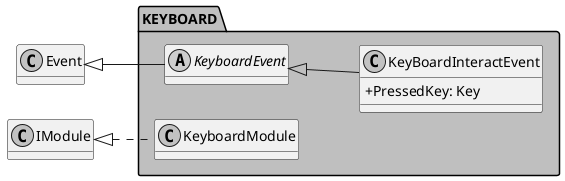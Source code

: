 @startuml MODULES_KEYBOARD
skinparam monochrome true
'skinparam linetype ortho
skinparam classAttributeIconSize 0

left to right direction
hide empty fields
!startsub default
package "KEYBOARD" #BFBFBF {
    class KeyboardModule {
    
    }

    abstract class KeyboardEvent {
    }
    
    class KeyBoardInteractEvent {
        + PressedKey: Key
    }
}

' Keyboard
Event <|-- KeyboardEvent
IModule <|.. KeyboardModule
KeyboardEvent <|-- KeyBoardInteractEvent
!endsub
@enduml
